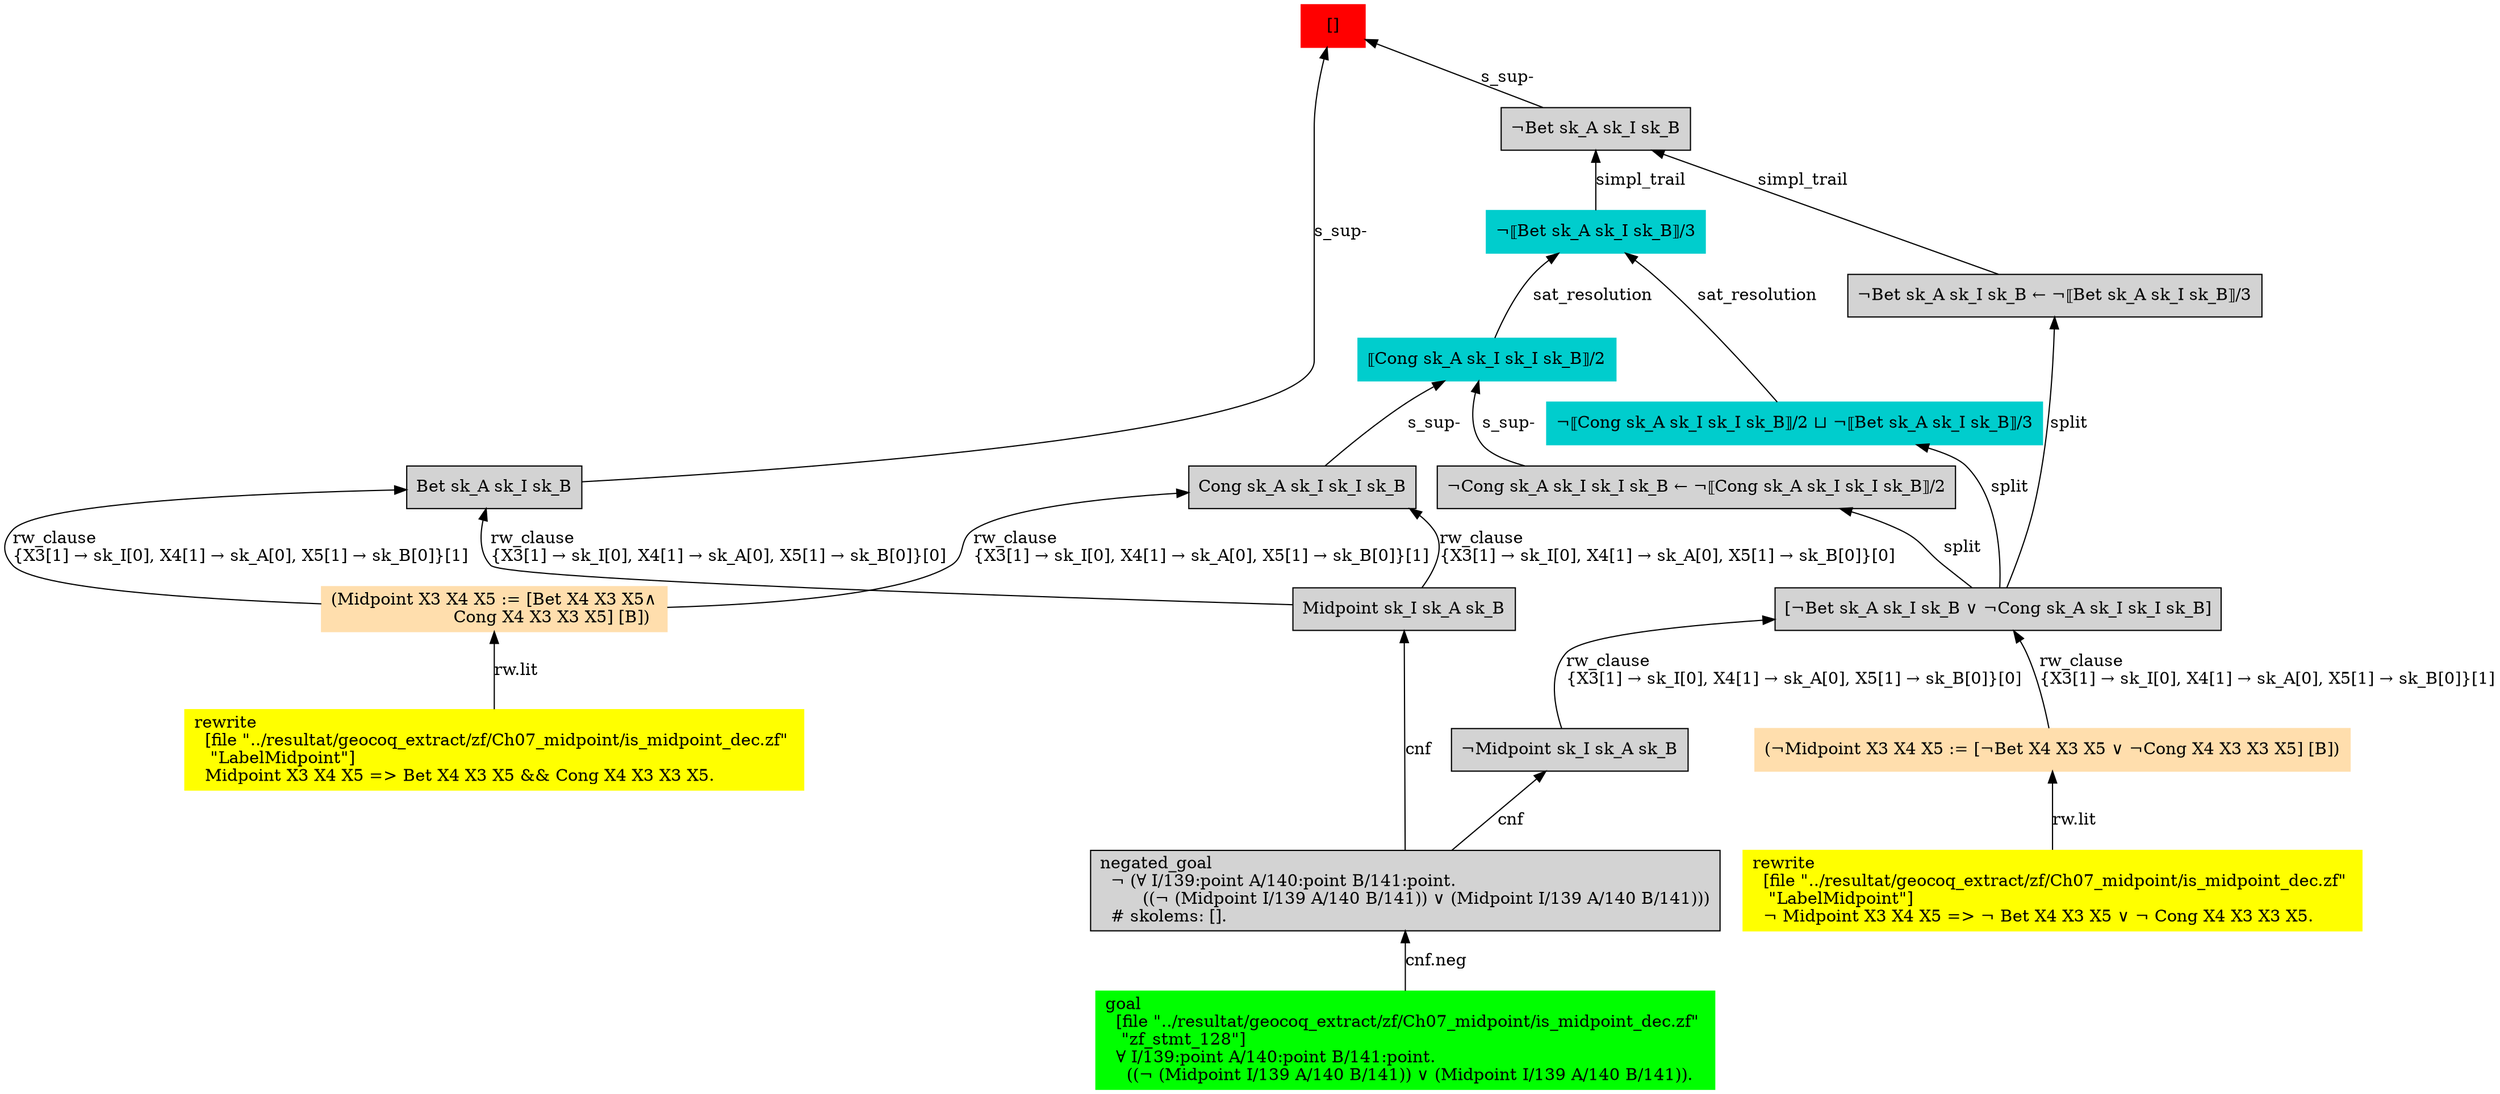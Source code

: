 digraph "unsat_graph" {
  vertex_0 [color=red, label="[]", shape=box, style=filled];
  vertex_0 -> vertex_1 [label="s_sup-\l", dir="back"];
  vertex_1 [shape=box, label="¬Bet sk_A sk_I sk_B\l", style=filled];
  vertex_1 -> vertex_2 [label="simpl_trail", dir="back"];
  vertex_2 [color=cyan3, shape=box, label="¬⟦Bet sk_A sk_I sk_B⟧/3\l", style=filled];
  vertex_2 -> vertex_3 [label="sat_resolution", dir="back"];
  vertex_3 [color=cyan3, shape=box, label="⟦Cong sk_A sk_I sk_I sk_B⟧/2\l", style=filled];
  vertex_3 -> vertex_4 [label="s_sup-\l", dir="back"];
  vertex_4 [shape=box, label="¬Cong sk_A sk_I sk_I sk_B ← ¬⟦Cong sk_A sk_I sk_I sk_B⟧/2\l", style=filled];
  vertex_4 -> vertex_5 [label="split", dir="back"];
  vertex_5 [shape=box, label="[¬Bet sk_A sk_I sk_B ∨ ¬Cong sk_A sk_I sk_I sk_B]\l", style=filled];
  vertex_5 -> vertex_6 [label="rw_clause\l\{X3[1] → sk_I[0], X4[1] → sk_A[0], X5[1] → sk_B[0]\}[1]\l", dir="back"];
  vertex_6 [color=navajowhite, shape=box, label="(¬Midpoint X3 X4 X5 := [¬Bet X4 X3 X5 ∨ ¬Cong X4 X3 X3 X5] [B])\l", style=filled];
  vertex_6 -> vertex_7 [label="rw.lit", dir="back"];
  vertex_7 [color=yellow, shape=box, label="rewrite\l  [file \"../resultat/geocoq_extract/zf/Ch07_midpoint/is_midpoint_dec.zf\" \l   \"LabelMidpoint\"]\l  ¬ Midpoint X3 X4 X5 =\> ¬ Bet X4 X3 X5 ∨ ¬ Cong X4 X3 X3 X5.\l", style=filled];
  vertex_5 -> vertex_8 [label="rw_clause\l\{X3[1] → sk_I[0], X4[1] → sk_A[0], X5[1] → sk_B[0]\}[0]\l", dir="back"];
  vertex_8 [shape=box, label="¬Midpoint sk_I sk_A sk_B\l", style=filled];
  vertex_8 -> vertex_9 [label="cnf", dir="back"];
  vertex_9 [shape=box, label="negated_goal\l  ¬ (∀ I/139:point A/140:point B/141:point.\l        ((¬ (Midpoint I/139 A/140 B/141)) ∨ (Midpoint I/139 A/140 B/141)))\l  # skolems: [].\l", style=filled];
  vertex_9 -> vertex_10 [label="cnf.neg", dir="back"];
  vertex_10 [color=green, shape=box, label="goal\l  [file \"../resultat/geocoq_extract/zf/Ch07_midpoint/is_midpoint_dec.zf\" \l   \"zf_stmt_128\"]\l  ∀ I/139:point A/140:point B/141:point.\l    ((¬ (Midpoint I/139 A/140 B/141)) ∨ (Midpoint I/139 A/140 B/141)).\l", style=filled];
  vertex_3 -> vertex_11 [label="s_sup-\l", dir="back"];
  vertex_11 [shape=box, label="Cong sk_A sk_I sk_I sk_B\l", style=filled];
  vertex_11 -> vertex_12 [label="rw_clause\l\{X3[1] → sk_I[0], X4[1] → sk_A[0], X5[1] → sk_B[0]\}[1]\l", dir="back"];
  vertex_12 [color=navajowhite, shape=box, label="(Midpoint X3 X4 X5 := [Bet X4 X3 X5∧\l                       Cong X4 X3 X3 X5] [B])\l", style=filled];
  vertex_12 -> vertex_13 [label="rw.lit", dir="back"];
  vertex_13 [color=yellow, shape=box, label="rewrite\l  [file \"../resultat/geocoq_extract/zf/Ch07_midpoint/is_midpoint_dec.zf\" \l   \"LabelMidpoint\"]\l  Midpoint X3 X4 X5 =\> Bet X4 X3 X5 && Cong X4 X3 X3 X5.\l", style=filled];
  vertex_11 -> vertex_14 [label="rw_clause\l\{X3[1] → sk_I[0], X4[1] → sk_A[0], X5[1] → sk_B[0]\}[0]\l", dir="back"];
  vertex_14 [shape=box, label="Midpoint sk_I sk_A sk_B\l", style=filled];
  vertex_14 -> vertex_9 [label="cnf", dir="back"];
  vertex_2 -> vertex_15 [label="sat_resolution", dir="back"];
  vertex_15 [color=cyan3, shape=box, label="¬⟦Cong sk_A sk_I sk_I sk_B⟧/2 ⊔ ¬⟦Bet sk_A sk_I sk_B⟧/3\l", style=filled];
  vertex_15 -> vertex_5 [label="split", dir="back"];
  vertex_1 -> vertex_16 [label="simpl_trail", dir="back"];
  vertex_16 [shape=box, label="¬Bet sk_A sk_I sk_B ← ¬⟦Bet sk_A sk_I sk_B⟧/3\l", style=filled];
  vertex_16 -> vertex_5 [label="split", dir="back"];
  vertex_0 -> vertex_17 [label="s_sup-\l", dir="back"];
  vertex_17 [shape=box, label="Bet sk_A sk_I sk_B\l", style=filled];
  vertex_17 -> vertex_12 [label="rw_clause\l\{X3[1] → sk_I[0], X4[1] → sk_A[0], X5[1] → sk_B[0]\}[1]\l", dir="back"];
  vertex_17 -> vertex_14 [label="rw_clause\l\{X3[1] → sk_I[0], X4[1] → sk_A[0], X5[1] → sk_B[0]\}[0]\l", dir="back"];
  }


